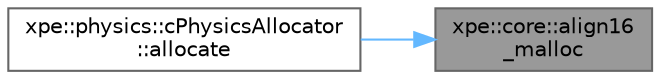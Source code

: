 digraph "xpe::core::align16_malloc"
{
 // LATEX_PDF_SIZE
  bgcolor="transparent";
  edge [fontname=Helvetica,fontsize=10,labelfontname=Helvetica,labelfontsize=10];
  node [fontname=Helvetica,fontsize=10,shape=box,height=0.2,width=0.4];
  rankdir="RL";
  Node1 [id="Node000001",label="xpe::core::align16\l_malloc",height=0.2,width=0.4,color="gray40", fillcolor="grey60", style="filled", fontcolor="black",tooltip=" "];
  Node1 -> Node2 [id="edge1_Node000001_Node000002",dir="back",color="steelblue1",style="solid",tooltip=" "];
  Node2 [id="Node000002",label="xpe::physics::cPhysicsAllocator\l::allocate",height=0.2,width=0.4,color="grey40", fillcolor="white", style="filled",URL="$classxpe_1_1physics_1_1c_physics_allocator.html#a6c5007c5709a9fe777a1511709231d21",tooltip=" "];
}
